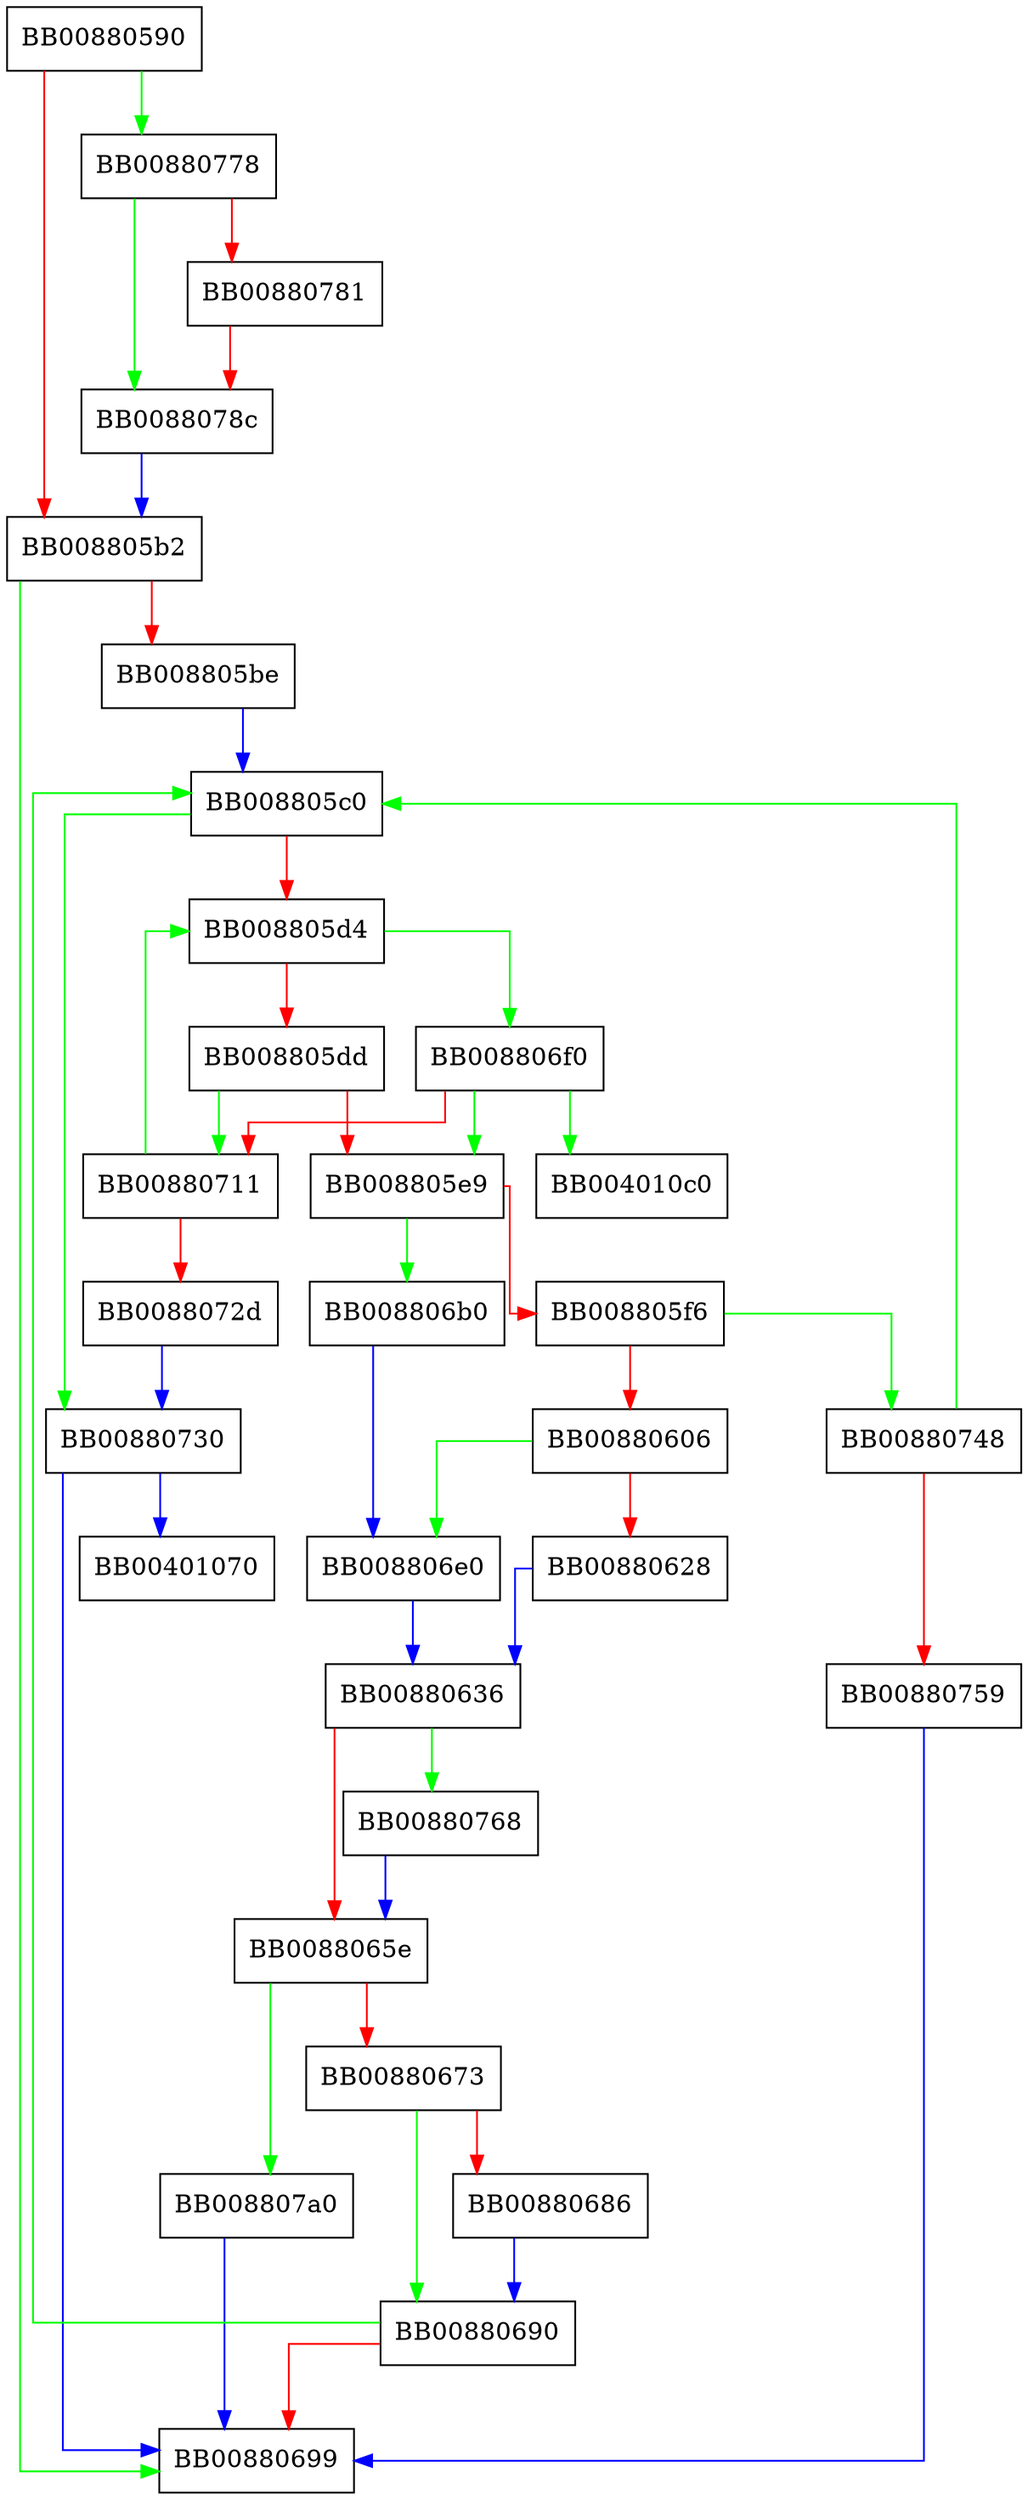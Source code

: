 digraph _IO_file_xsgetn {
  node [shape="box"];
  graph [splines=ortho];
  BB00880590 -> BB00880778 [color="green"];
  BB00880590 -> BB008805b2 [color="red"];
  BB008805b2 -> BB00880699 [color="green"];
  BB008805b2 -> BB008805be [color="red"];
  BB008805be -> BB008805c0 [color="blue"];
  BB008805c0 -> BB00880730 [color="green"];
  BB008805c0 -> BB008805d4 [color="red"];
  BB008805d4 -> BB008806f0 [color="green"];
  BB008805d4 -> BB008805dd [color="red"];
  BB008805dd -> BB00880711 [color="green"];
  BB008805dd -> BB008805e9 [color="red"];
  BB008805e9 -> BB008806b0 [color="green"];
  BB008805e9 -> BB008805f6 [color="red"];
  BB008805f6 -> BB00880748 [color="green"];
  BB008805f6 -> BB00880606 [color="red"];
  BB00880606 -> BB008806e0 [color="green"];
  BB00880606 -> BB00880628 [color="red"];
  BB00880628 -> BB00880636 [color="blue"];
  BB00880636 -> BB00880768 [color="green"];
  BB00880636 -> BB0088065e [color="red"];
  BB0088065e -> BB008807a0 [color="green"];
  BB0088065e -> BB00880673 [color="red"];
  BB00880673 -> BB00880690 [color="green"];
  BB00880673 -> BB00880686 [color="red"];
  BB00880686 -> BB00880690 [color="blue"];
  BB00880690 -> BB008805c0 [color="green"];
  BB00880690 -> BB00880699 [color="red"];
  BB008806b0 -> BB008806e0 [color="blue"];
  BB008806e0 -> BB00880636 [color="blue"];
  BB008806f0 -> BB004010c0 [color="green"];
  BB008806f0 -> BB008805e9 [color="green"];
  BB008806f0 -> BB00880711 [color="red"];
  BB00880711 -> BB008805d4 [color="green"];
  BB00880711 -> BB0088072d [color="red"];
  BB0088072d -> BB00880730 [color="blue"];
  BB00880730 -> BB00401070 [color="blue"];
  BB00880730 -> BB00880699 [color="blue"];
  BB00880748 -> BB008805c0 [color="green"];
  BB00880748 -> BB00880759 [color="red"];
  BB00880759 -> BB00880699 [color="blue"];
  BB00880768 -> BB0088065e [color="blue"];
  BB00880778 -> BB0088078c [color="green"];
  BB00880778 -> BB00880781 [color="red"];
  BB00880781 -> BB0088078c [color="red"];
  BB0088078c -> BB008805b2 [color="blue"];
  BB008807a0 -> BB00880699 [color="blue"];
}